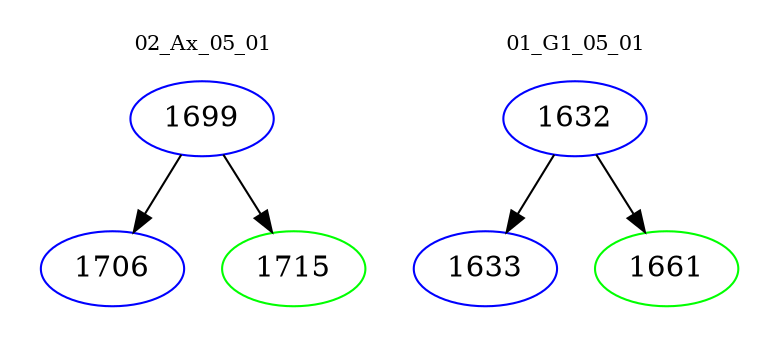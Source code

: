 digraph{
subgraph cluster_0 {
color = white
label = "02_Ax_05_01";
fontsize=10;
T0_1699 [label="1699", color="blue"]
T0_1699 -> T0_1706 [color="black"]
T0_1706 [label="1706", color="blue"]
T0_1699 -> T0_1715 [color="black"]
T0_1715 [label="1715", color="green"]
}
subgraph cluster_1 {
color = white
label = "01_G1_05_01";
fontsize=10;
T1_1632 [label="1632", color="blue"]
T1_1632 -> T1_1633 [color="black"]
T1_1633 [label="1633", color="blue"]
T1_1632 -> T1_1661 [color="black"]
T1_1661 [label="1661", color="green"]
}
}
